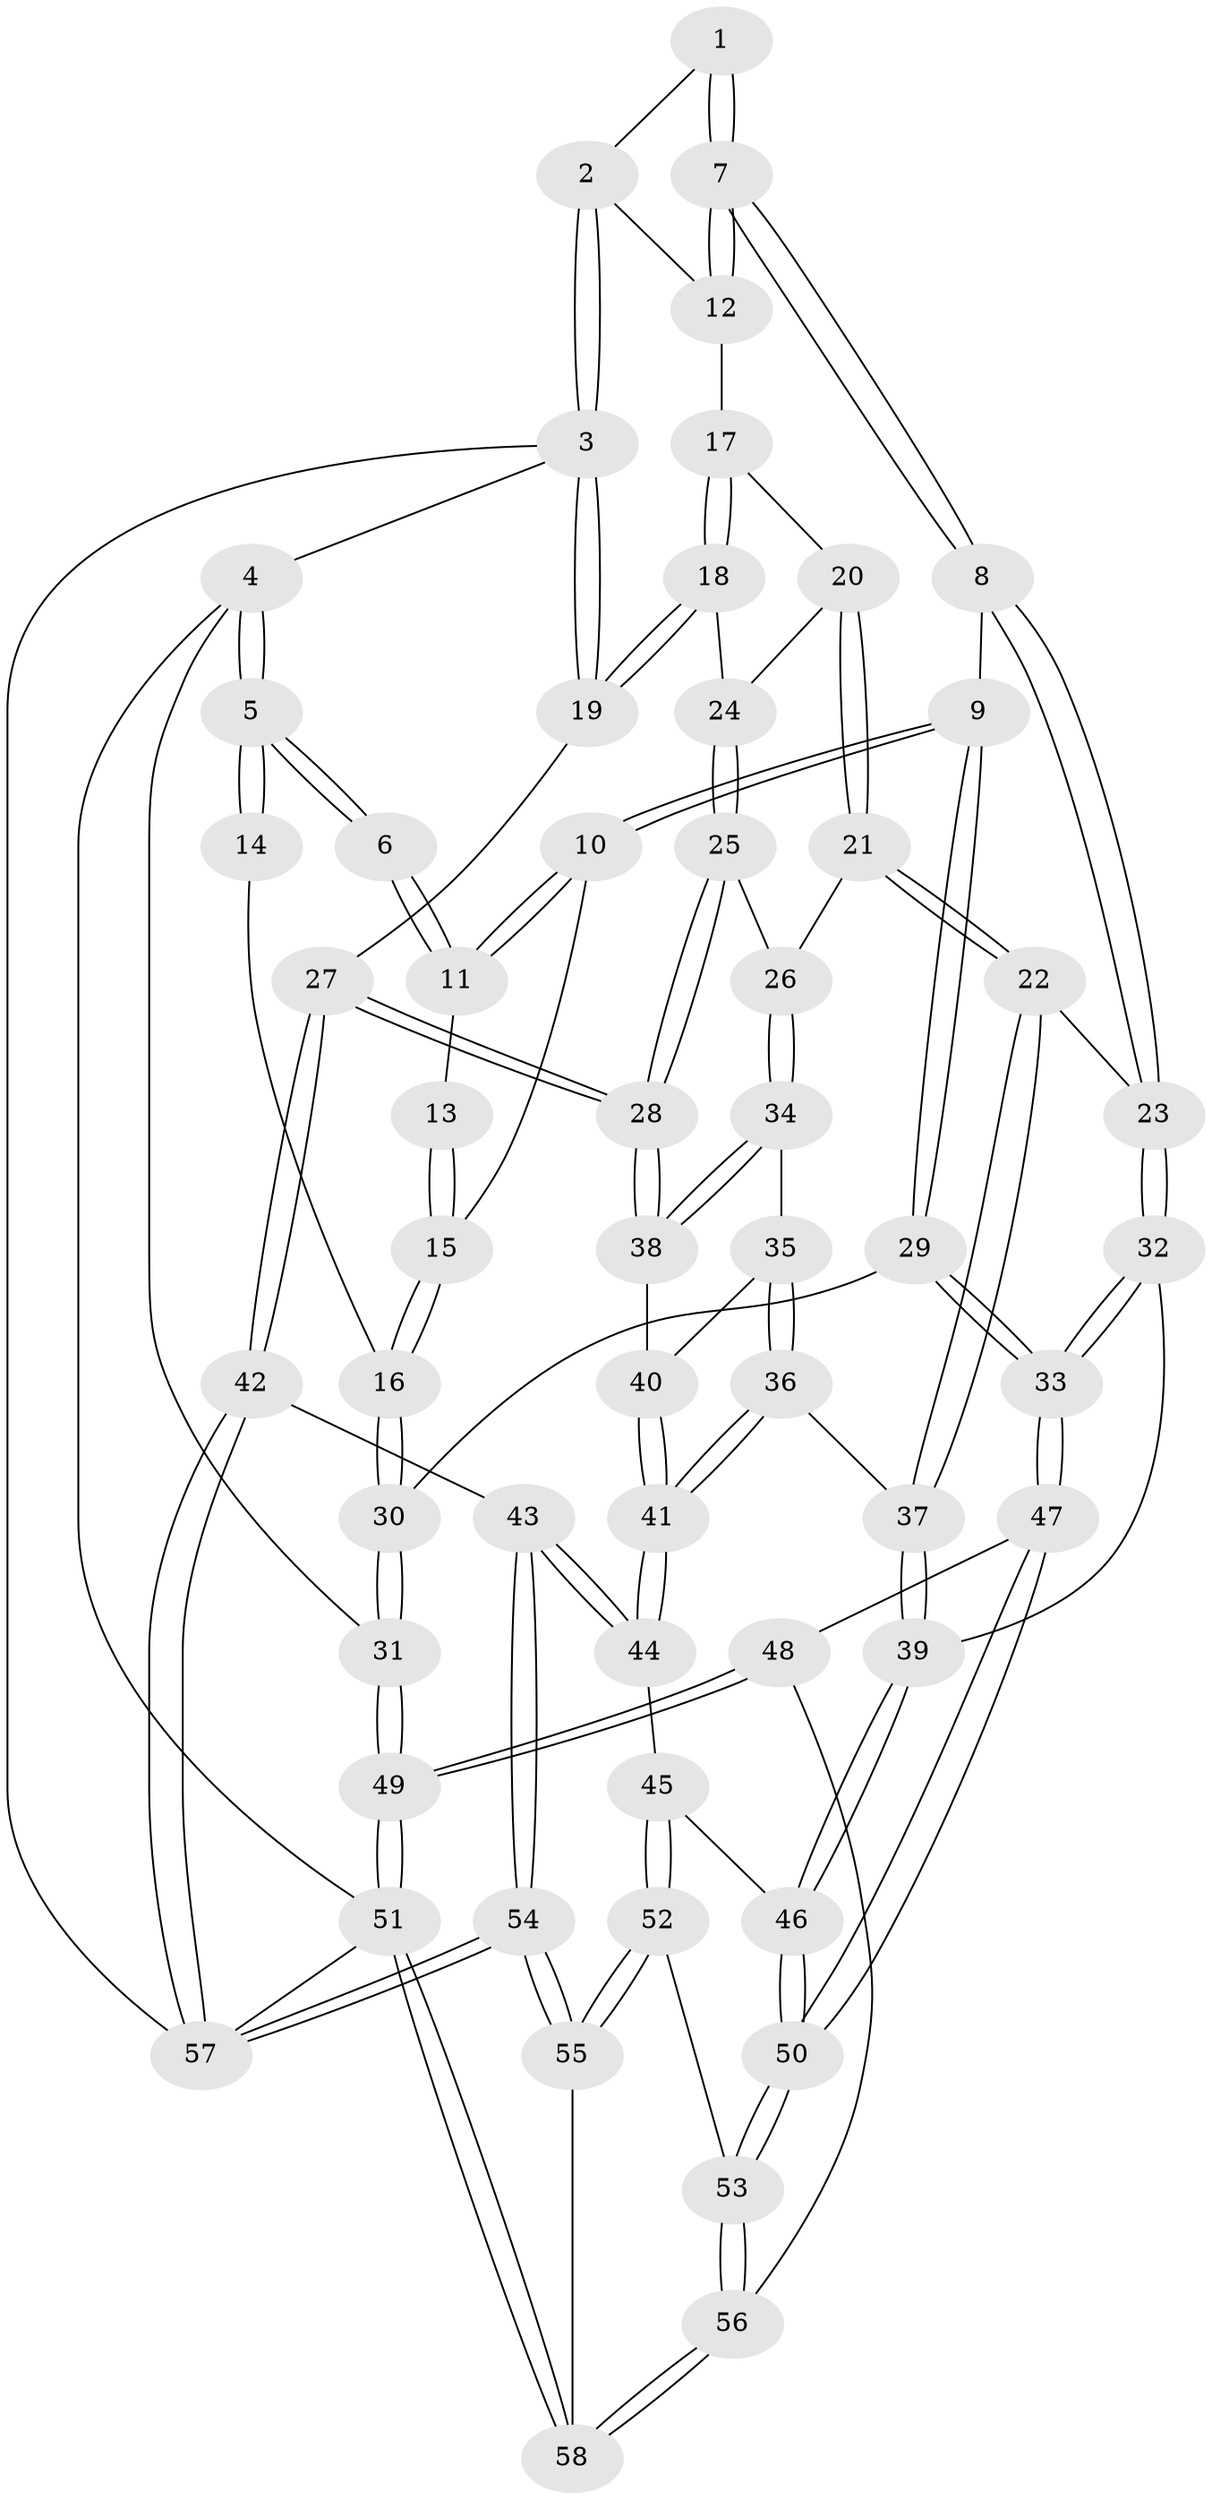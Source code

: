 // Generated by graph-tools (version 1.1) at 2025/38/03/09/25 02:38:23]
// undirected, 58 vertices, 142 edges
graph export_dot {
graph [start="1"]
  node [color=gray90,style=filled];
  1 [pos="+0.48817423770637+0"];
  2 [pos="+0.7358035635805662+0"];
  3 [pos="+1+0"];
  4 [pos="+0+0"];
  5 [pos="+0+0"];
  6 [pos="+0.3611360511133632+0"];
  7 [pos="+0.5503476204333251+0.24037813251215487"];
  8 [pos="+0.4940436275252733+0.33541433627833483"];
  9 [pos="+0.4698107283338843+0.32680989921866765"];
  10 [pos="+0.3320438336098067+0.14121595194947478"];
  11 [pos="+0.331683533250414+0.12881728331135908"];
  12 [pos="+0.7683536931813902+0.033125451897145934"];
  13 [pos="+0.14260846977768757+0.13855685361518702"];
  14 [pos="+0.04238310685883456+0.10499739512119807"];
  15 [pos="+0.16607930529483103+0.2880435714118937"];
  16 [pos="+0.1388007414521076+0.3161895941231308"];
  17 [pos="+0.7907786568174424+0.0800160118042568"];
  18 [pos="+1+0.23049841791042597"];
  19 [pos="+1+0.2912404352739597"];
  20 [pos="+0.7544432534409543+0.2579567135064476"];
  21 [pos="+0.6393039177871251+0.39487439786247813"];
  22 [pos="+0.5918141467664312+0.4093506430114271"];
  23 [pos="+0.5259874060782934+0.3680109266328139"];
  24 [pos="+0.8596932112305664+0.34265147298562904"];
  25 [pos="+0.8549462054140067+0.45352821371891744"];
  26 [pos="+0.8083158316090725+0.4559422133740872"];
  27 [pos="+1+0.6303692572170624"];
  28 [pos="+1+0.5804414655895672"];
  29 [pos="+0.15385481770236958+0.5062404742100772"];
  30 [pos="+0.07692813024870367+0.48338151632627874"];
  31 [pos="+0+0.5279338858403262"];
  32 [pos="+0.3357206929502254+0.6366172065904755"];
  33 [pos="+0.31056811793824074+0.6455935443186932"];
  34 [pos="+0.773566750864853+0.5343353889300198"];
  35 [pos="+0.6953969114939839+0.5564862182531939"];
  36 [pos="+0.6065927803504808+0.5362241039860418"];
  37 [pos="+0.5974848705023788+0.5292742761250919"];
  38 [pos="+0.781547259492705+0.5880608310839303"];
  39 [pos="+0.5269266745803376+0.6226932901793529"];
  40 [pos="+0.7643390237510937+0.6061543915389237"];
  41 [pos="+0.741224151733006+0.7346107713540142"];
  42 [pos="+1+0.6630049419598723"];
  43 [pos="+0.7530695691581831+0.7421298322825268"];
  44 [pos="+0.7419133083815189+0.7373839078238877"];
  45 [pos="+0.7004811276007753+0.752847072171296"];
  46 [pos="+0.559918304655782+0.7207754853239415"];
  47 [pos="+0.31378334390290413+0.6860837846208571"];
  48 [pos="+0.2874049129743928+0.7727422652816908"];
  49 [pos="+0+1"];
  50 [pos="+0.5025519735499402+0.8080150570466315"];
  51 [pos="+0+1"];
  52 [pos="+0.6033212199850169+0.9100275575994645"];
  53 [pos="+0.5087183513892924+0.8807092266937828"];
  54 [pos="+0.8497550789294956+1"];
  55 [pos="+0.8325105127264903+1"];
  56 [pos="+0.3911234390949913+0.965044724395821"];
  57 [pos="+1+1"];
  58 [pos="+0.3013006407602204+1"];
  1 -- 2;
  1 -- 7;
  1 -- 7;
  2 -- 3;
  2 -- 3;
  2 -- 12;
  3 -- 4;
  3 -- 19;
  3 -- 19;
  3 -- 57;
  4 -- 5;
  4 -- 5;
  4 -- 31;
  4 -- 51;
  5 -- 6;
  5 -- 6;
  5 -- 14;
  5 -- 14;
  6 -- 11;
  6 -- 11;
  7 -- 8;
  7 -- 8;
  7 -- 12;
  7 -- 12;
  8 -- 9;
  8 -- 23;
  8 -- 23;
  9 -- 10;
  9 -- 10;
  9 -- 29;
  9 -- 29;
  10 -- 11;
  10 -- 11;
  10 -- 15;
  11 -- 13;
  12 -- 17;
  13 -- 15;
  13 -- 15;
  14 -- 16;
  15 -- 16;
  15 -- 16;
  16 -- 30;
  16 -- 30;
  17 -- 18;
  17 -- 18;
  17 -- 20;
  18 -- 19;
  18 -- 19;
  18 -- 24;
  19 -- 27;
  20 -- 21;
  20 -- 21;
  20 -- 24;
  21 -- 22;
  21 -- 22;
  21 -- 26;
  22 -- 23;
  22 -- 37;
  22 -- 37;
  23 -- 32;
  23 -- 32;
  24 -- 25;
  24 -- 25;
  25 -- 26;
  25 -- 28;
  25 -- 28;
  26 -- 34;
  26 -- 34;
  27 -- 28;
  27 -- 28;
  27 -- 42;
  27 -- 42;
  28 -- 38;
  28 -- 38;
  29 -- 30;
  29 -- 33;
  29 -- 33;
  30 -- 31;
  30 -- 31;
  31 -- 49;
  31 -- 49;
  32 -- 33;
  32 -- 33;
  32 -- 39;
  33 -- 47;
  33 -- 47;
  34 -- 35;
  34 -- 38;
  34 -- 38;
  35 -- 36;
  35 -- 36;
  35 -- 40;
  36 -- 37;
  36 -- 41;
  36 -- 41;
  37 -- 39;
  37 -- 39;
  38 -- 40;
  39 -- 46;
  39 -- 46;
  40 -- 41;
  40 -- 41;
  41 -- 44;
  41 -- 44;
  42 -- 43;
  42 -- 57;
  42 -- 57;
  43 -- 44;
  43 -- 44;
  43 -- 54;
  43 -- 54;
  44 -- 45;
  45 -- 46;
  45 -- 52;
  45 -- 52;
  46 -- 50;
  46 -- 50;
  47 -- 48;
  47 -- 50;
  47 -- 50;
  48 -- 49;
  48 -- 49;
  48 -- 56;
  49 -- 51;
  49 -- 51;
  50 -- 53;
  50 -- 53;
  51 -- 58;
  51 -- 58;
  51 -- 57;
  52 -- 53;
  52 -- 55;
  52 -- 55;
  53 -- 56;
  53 -- 56;
  54 -- 55;
  54 -- 55;
  54 -- 57;
  54 -- 57;
  55 -- 58;
  56 -- 58;
  56 -- 58;
}
